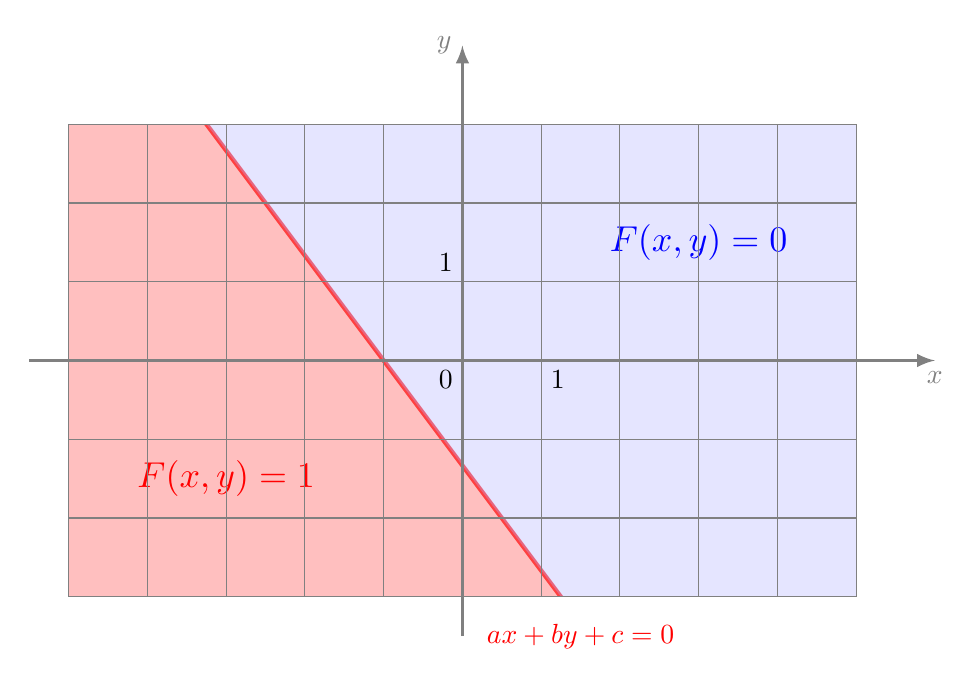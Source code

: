 \begin{tikzpicture}[scale=1]

\begin{scope}[even odd rule]
\clip (-5,-3) rectangle (5,3);
\draw[red,ultra thick] (-4,4) -- (2,-4);
\fill[blue!20,opacity=0.5] (-4,4) -- (2,-4) --(6,-4)--(6,4) -- cycle;
\fill[red!50,opacity=0.5] (-4,4) -- (2,-4) --(-6,-4)--(-6,4) -- cycle;

\node[scale=1.3,red] at (-3,-1.5) {$F(x,y)=1$};
\node[scale=1.3,blue] at (3,1.5) {$F(x,y)=0$};
\end{scope}

\draw[->,>=latex, very thick,gray] (-5.5,0)--(6,0) node[below] {$x$};
\draw[->,>=latex, very thick, gray] (0,-3.5)--(0,4) node[left] {$y$};
\draw[gray,thin] (-5,-3) grid (5,3);



\node[red] at (1.5,-3.5) {$ax+by+c=0$};

%\draw[-o,shorten >=-4pt,shorten <=-4pt,ultra thick,red] (-2.5,0) -- (-0,0);
%\draw[*-,shorten >=-4pt,shorten <=-4pt,ultra thick,red] (0,1) -- (3,1) node[right]{H(x)};

% \fill[red] (,1) circle (1pt);

\node at (0,0) [below left] {$0$};
\node at (1,0) [below right] {$1$};
\node at (0,1) [above left] {$1$};

% \draw[ultra thick, color=blue,domain=-1.5:3.,smooth] plot (\x,{-1+0.12*(\x+2)^2});

%\node at (-2,1.2) {\bf Fonction \og{}marche\fg{}};
\end{tikzpicture}